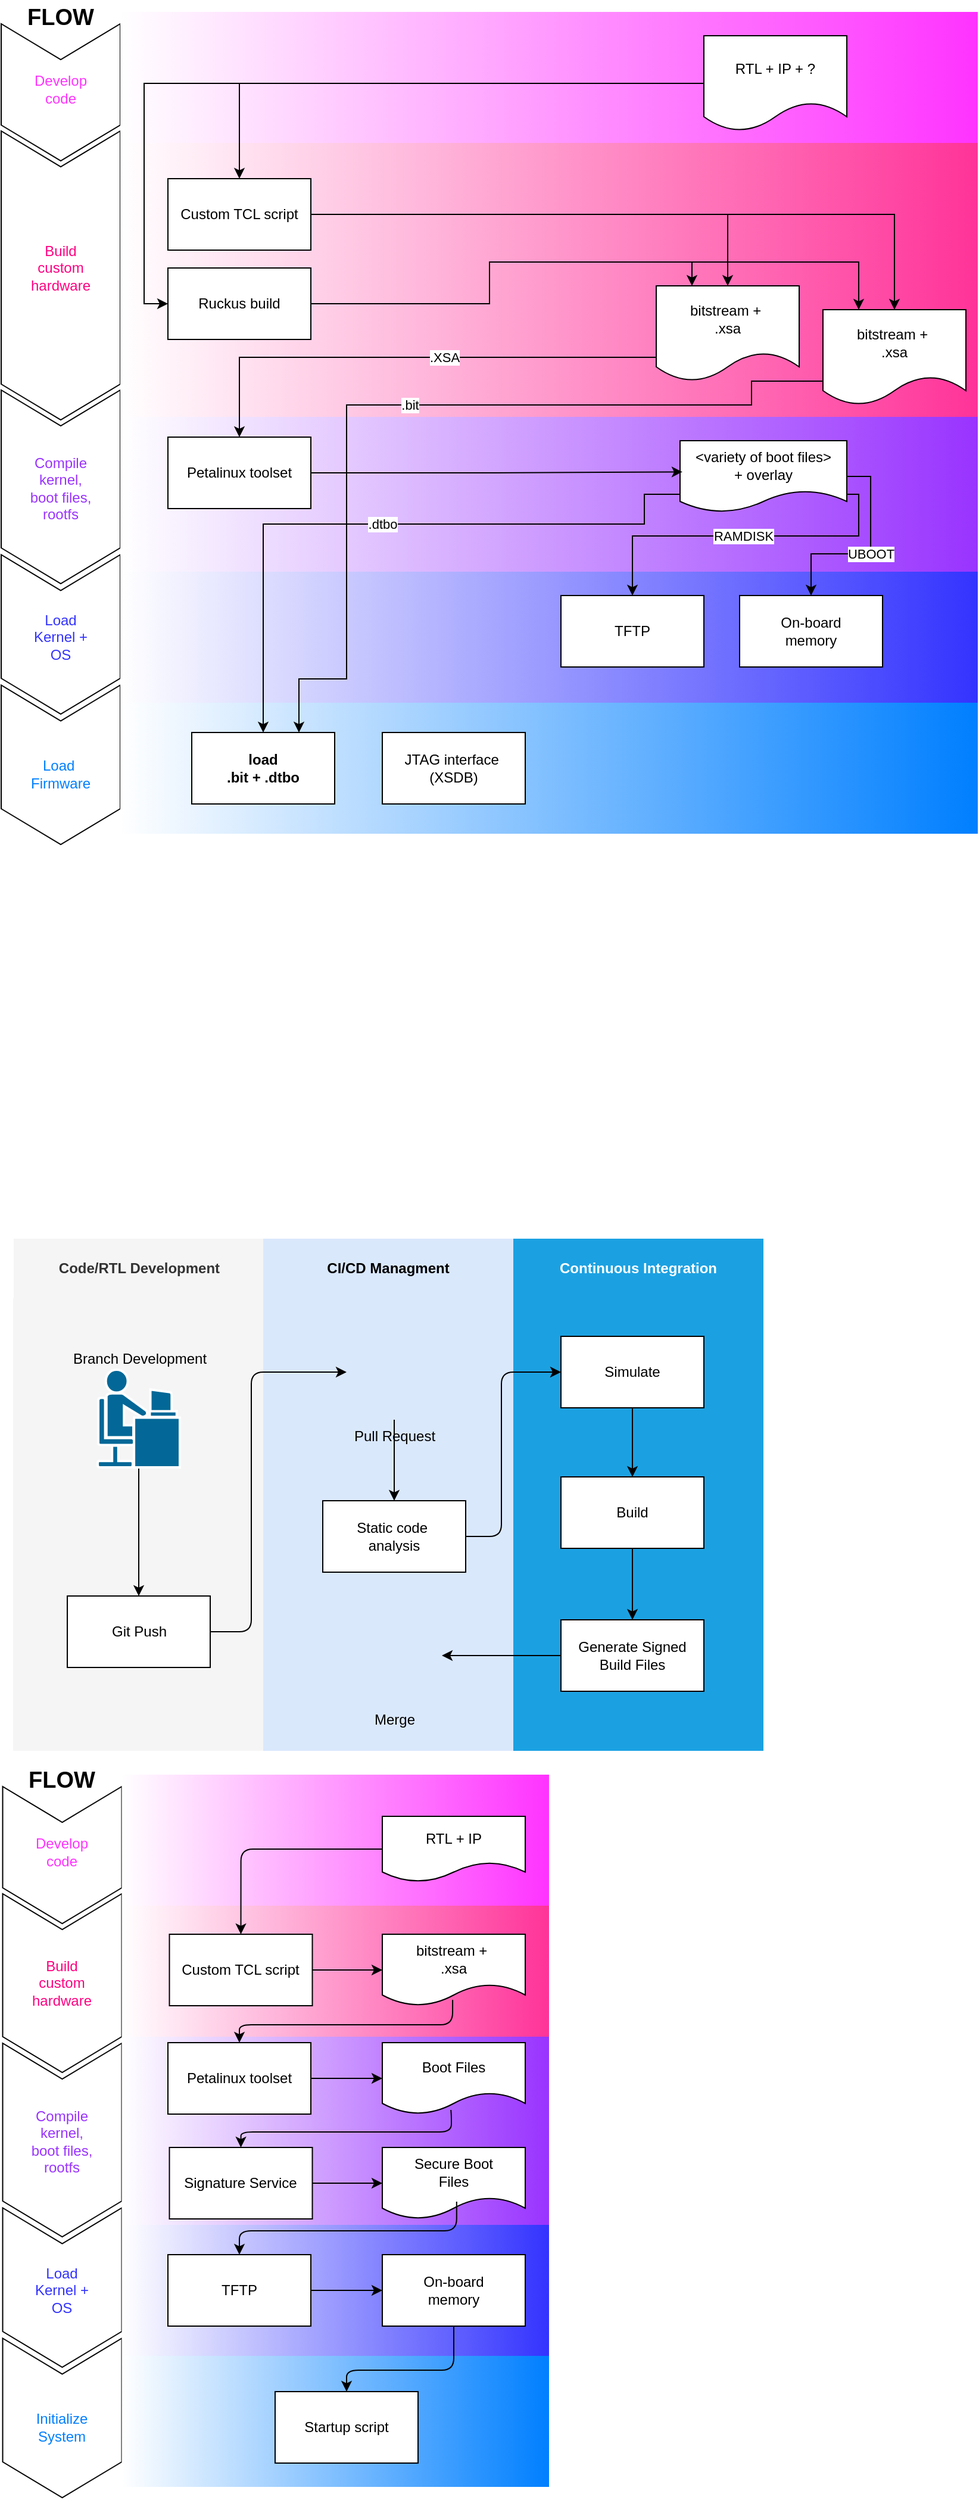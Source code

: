 <mxfile version="24.8.2">
  <diagram name="Page-1" id="jkTnrf1hcXUYRnUcnkUI">
    <mxGraphModel dx="1434" dy="710" grid="1" gridSize="10" guides="1" tooltips="1" connect="1" arrows="1" fold="1" page="1" pageScale="1" pageWidth="850" pageHeight="1100" math="0" shadow="0">
      <root>
        <mxCell id="0" />
        <mxCell id="1" parent="0" />
        <mxCell id="wwevCz0hIXom0JgIHtUH-12" value="" style="rounded=0;whiteSpace=wrap;html=1;fillColor=#1ba1e2;strokeColor=none;fontColor=#ffffff;" vertex="1" parent="1">
          <mxGeometry x="440" y="1160" width="210" height="380" as="geometry" />
        </mxCell>
        <mxCell id="wwevCz0hIXom0JgIHtUH-11" value="" style="rounded=0;whiteSpace=wrap;html=1;fillColor=#f5f5f5;strokeColor=none;fontColor=#333333;" vertex="1" parent="1">
          <mxGeometry x="20" y="1160" width="210" height="380" as="geometry" />
        </mxCell>
        <mxCell id="wwevCz0hIXom0JgIHtUH-10" value="" style="rounded=0;whiteSpace=wrap;html=1;fillColor=#dae8fc;strokeColor=none;labelBackgroundColor=none;" vertex="1" parent="1">
          <mxGeometry x="230" y="1160" width="210" height="380" as="geometry" />
        </mxCell>
        <mxCell id="O5JY3oBckZdId0-_beoQ-19" value="" style="html=1;shadow=0;dashed=0;align=center;verticalAlign=middle;shape=mxgraph.arrows2.arrow;dy=0;dx=30;notch=30;rotation=90;" parent="1" vertex="1">
          <mxGeometry x="-6.87" y="662.13" width="133.75" height="100" as="geometry" />
        </mxCell>
        <mxCell id="O5JY3oBckZdId0-_beoQ-18" value="" style="html=1;shadow=0;dashed=0;align=center;verticalAlign=middle;shape=mxgraph.arrows2.arrow;dy=0;dx=30;notch=30;rotation=90;" parent="1" vertex="1">
          <mxGeometry x="-6.87" y="552.63" width="133.75" height="100" as="geometry" />
        </mxCell>
        <mxCell id="O5JY3oBckZdId0-_beoQ-17" value="" style="html=1;shadow=0;dashed=0;align=center;verticalAlign=middle;shape=mxgraph.arrows2.arrow;dy=0;dx=30;notch=30;rotation=90;" parent="1" vertex="1">
          <mxGeometry x="-21.25" y="428.75" width="162.5" height="100" as="geometry" />
        </mxCell>
        <mxCell id="O5JY3oBckZdId0-_beoQ-16" value="" style="html=1;shadow=0;dashed=0;align=center;verticalAlign=middle;shape=mxgraph.arrows2.arrow;dy=0;dx=30;notch=30;rotation=90;" parent="1" vertex="1">
          <mxGeometry x="-61.25" y="251.25" width="242.5" height="100" as="geometry" />
        </mxCell>
        <mxCell id="O5JY3oBckZdId0-_beoQ-15" value="" style="html=1;shadow=0;dashed=0;align=center;verticalAlign=middle;shape=mxgraph.arrows2.arrow;dy=0;dx=30;notch=30;rotation=90;" parent="1" vertex="1">
          <mxGeometry x="2.5" y="97.5" width="115" height="100" as="geometry" />
        </mxCell>
        <mxCell id="O5JY3oBckZdId0-_beoQ-9" value="" style="rounded=0;whiteSpace=wrap;html=1;gradientColor=#007FFF;gradientDirection=east;fillColor=#FFFFFF;strokeColor=none;" parent="1" vertex="1">
          <mxGeometry x="110" y="660" width="720" height="110" as="geometry" />
        </mxCell>
        <mxCell id="O5JY3oBckZdId0-_beoQ-8" value="" style="rounded=0;whiteSpace=wrap;html=1;gradientColor=#3333FF;gradientDirection=east;fillColor=#FFFFFF;strokeColor=none;" parent="1" vertex="1">
          <mxGeometry x="110" y="550" width="720" height="110" as="geometry" />
        </mxCell>
        <mxCell id="O5JY3oBckZdId0-_beoQ-7" value="" style="rounded=0;whiteSpace=wrap;html=1;gradientColor=#9933FF;gradientDirection=east;fillColor=#FFFFFF;strokeColor=none;" parent="1" vertex="1">
          <mxGeometry x="110" y="420" width="720" height="130" as="geometry" />
        </mxCell>
        <mxCell id="O5JY3oBckZdId0-_beoQ-6" value="" style="rounded=0;whiteSpace=wrap;html=1;gradientColor=#FF3399;gradientDirection=east;fillColor=#FFFFFF;strokeColor=none;" parent="1" vertex="1">
          <mxGeometry x="110" y="190" width="720" height="230" as="geometry" />
        </mxCell>
        <mxCell id="O5JY3oBckZdId0-_beoQ-5" value="" style="rounded=0;whiteSpace=wrap;html=1;gradientColor=#FF33FF;gradientDirection=east;fillColor=#FFFFFF;strokeColor=none;" parent="1" vertex="1">
          <mxGeometry x="110" y="80" width="720" height="110" as="geometry" />
        </mxCell>
        <mxCell id="eC0FLrHpZ54EoirQ7ySq-4" style="edgeStyle=orthogonalEdgeStyle;rounded=0;orthogonalLoop=1;jettySize=auto;html=1;exitX=1;exitY=0.5;exitDx=0;exitDy=0;entryX=0.25;entryY=0;entryDx=0;entryDy=0;" parent="1" source="eC0FLrHpZ54EoirQ7ySq-1" target="eC0FLrHpZ54EoirQ7ySq-3" edge="1">
          <mxGeometry relative="1" as="geometry">
            <Array as="points">
              <mxPoint x="420" y="325" />
              <mxPoint x="420" y="290" />
              <mxPoint x="590" y="290" />
            </Array>
          </mxGeometry>
        </mxCell>
        <mxCell id="eC0FLrHpZ54EoirQ7ySq-1" value="Ruckus build" style="rounded=0;whiteSpace=wrap;html=1;" parent="1" vertex="1">
          <mxGeometry x="150" y="295" width="120" height="60" as="geometry" />
        </mxCell>
        <mxCell id="eC0FLrHpZ54EoirQ7ySq-5" style="edgeStyle=orthogonalEdgeStyle;rounded=0;orthogonalLoop=1;jettySize=auto;html=1;exitX=1;exitY=0.5;exitDx=0;exitDy=0;entryX=0.5;entryY=0;entryDx=0;entryDy=0;" parent="1" source="eC0FLrHpZ54EoirQ7ySq-2" target="eC0FLrHpZ54EoirQ7ySq-3" edge="1">
          <mxGeometry relative="1" as="geometry">
            <mxPoint x="670.0" y="280" as="targetPoint" />
            <mxPoint x="220" y="250" as="sourcePoint" />
          </mxGeometry>
        </mxCell>
        <mxCell id="eC0FLrHpZ54EoirQ7ySq-2" value="Custom TCL script" style="rounded=0;whiteSpace=wrap;html=1;" parent="1" vertex="1">
          <mxGeometry x="150" y="220" width="120" height="60" as="geometry" />
        </mxCell>
        <mxCell id="eC0FLrHpZ54EoirQ7ySq-21" value=".XSA" style="edgeStyle=orthogonalEdgeStyle;rounded=0;orthogonalLoop=1;jettySize=auto;html=1;exitX=0;exitY=0.5;exitDx=0;exitDy=0;entryX=0.5;entryY=0;entryDx=0;entryDy=0;" parent="1" source="eC0FLrHpZ54EoirQ7ySq-3" target="eC0FLrHpZ54EoirQ7ySq-18" edge="1">
          <mxGeometry relative="1" as="geometry">
            <Array as="points">
              <mxPoint x="580" y="350" />
              <mxPoint x="580" y="370" />
              <mxPoint x="210" y="370" />
            </Array>
          </mxGeometry>
        </mxCell>
        <mxCell id="eC0FLrHpZ54EoirQ7ySq-23" value=".bit" style="edgeStyle=orthogonalEdgeStyle;rounded=0;orthogonalLoop=1;jettySize=auto;html=1;entryX=0.75;entryY=0;entryDx=0;entryDy=0;exitX=0;exitY=0.75;exitDx=0;exitDy=0;" parent="1" source="O5JY3oBckZdId0-_beoQ-1" target="eC0FLrHpZ54EoirQ7ySq-7" edge="1">
          <mxGeometry relative="1" as="geometry">
            <Array as="points">
              <mxPoint x="640" y="390" />
              <mxPoint x="640" y="410" />
              <mxPoint x="300" y="410" />
              <mxPoint x="300" y="640" />
              <mxPoint x="260" y="640" />
            </Array>
            <mxPoint x="500" y="360" as="sourcePoint" />
          </mxGeometry>
        </mxCell>
        <mxCell id="eC0FLrHpZ54EoirQ7ySq-3" value="bitstream +&amp;nbsp;&lt;br&gt;.xsa" style="shape=document;whiteSpace=wrap;html=1;boundedLbl=1;" parent="1" vertex="1">
          <mxGeometry x="560" y="310" width="120" height="80" as="geometry" />
        </mxCell>
        <mxCell id="eC0FLrHpZ54EoirQ7ySq-7" value="load &lt;br&gt;.bit + .dtbo" style="rounded=0;whiteSpace=wrap;html=1;fontStyle=1" parent="1" vertex="1">
          <mxGeometry x="170" y="685" width="120" height="60" as="geometry" />
        </mxCell>
        <mxCell id="eC0FLrHpZ54EoirQ7ySq-8" value="TFTP" style="rounded=0;whiteSpace=wrap;html=1;" parent="1" vertex="1">
          <mxGeometry x="480" y="570" width="120" height="60" as="geometry" />
        </mxCell>
        <mxCell id="eC0FLrHpZ54EoirQ7ySq-11" value="On-board&lt;br&gt;memory" style="rounded=0;whiteSpace=wrap;html=1;" parent="1" vertex="1">
          <mxGeometry x="630" y="570" width="120" height="60" as="geometry" />
        </mxCell>
        <mxCell id="eC0FLrHpZ54EoirQ7ySq-12" value="Build custom&lt;div&gt;hardware&lt;/div&gt;" style="text;html=1;align=center;verticalAlign=middle;whiteSpace=wrap;rounded=0;fontColor=#FF0080;" parent="1" vertex="1">
          <mxGeometry x="30.01" y="270" width="60" height="50" as="geometry" />
        </mxCell>
        <mxCell id="eC0FLrHpZ54EoirQ7ySq-13" value="Load Kernel + OS" style="text;html=1;align=center;verticalAlign=middle;whiteSpace=wrap;rounded=0;fontColor=#3333FF;" parent="1" vertex="1">
          <mxGeometry x="30.01" y="580" width="60" height="50" as="geometry" />
        </mxCell>
        <mxCell id="eC0FLrHpZ54EoirQ7ySq-14" value="Compile&lt;br&gt;kernel, boot files, rootfs" style="text;html=1;align=center;verticalAlign=middle;whiteSpace=wrap;rounded=0;fontColor=#9933FF;" parent="1" vertex="1">
          <mxGeometry x="30" y="450" width="60" height="60" as="geometry" />
        </mxCell>
        <mxCell id="eC0FLrHpZ54EoirQ7ySq-15" value="Load&amp;nbsp;&lt;br&gt;Firmware" style="text;html=1;align=center;verticalAlign=middle;whiteSpace=wrap;rounded=0;fontColor=#007FFF;" parent="1" vertex="1">
          <mxGeometry x="30.01" y="695" width="60" height="50" as="geometry" />
        </mxCell>
        <mxCell id="eC0FLrHpZ54EoirQ7ySq-17" value="JTAG interface&amp;nbsp;&lt;br&gt;(XSDB)" style="rounded=0;whiteSpace=wrap;html=1;" parent="1" vertex="1">
          <mxGeometry x="330" y="685" width="120" height="60" as="geometry" />
        </mxCell>
        <mxCell id="eC0FLrHpZ54EoirQ7ySq-18" value="Petalinux toolset" style="rounded=0;whiteSpace=wrap;html=1;" parent="1" vertex="1">
          <mxGeometry x="150" y="437" width="120" height="60" as="geometry" />
        </mxCell>
        <mxCell id="eC0FLrHpZ54EoirQ7ySq-22" value=".dtbo" style="edgeStyle=orthogonalEdgeStyle;rounded=0;orthogonalLoop=1;jettySize=auto;html=1;exitX=0;exitY=0.75;exitDx=0;exitDy=0;" parent="1" source="eC0FLrHpZ54EoirQ7ySq-19" target="eC0FLrHpZ54EoirQ7ySq-7" edge="1">
          <mxGeometry relative="1" as="geometry">
            <Array as="points">
              <mxPoint x="550" y="485" />
              <mxPoint x="550" y="510" />
              <mxPoint x="230" y="510" />
            </Array>
          </mxGeometry>
        </mxCell>
        <mxCell id="eC0FLrHpZ54EoirQ7ySq-24" value="UBOOT" style="edgeStyle=orthogonalEdgeStyle;rounded=0;orthogonalLoop=1;jettySize=auto;html=1;exitX=1;exitY=0.5;exitDx=0;exitDy=0;entryX=0.5;entryY=0;entryDx=0;entryDy=0;" parent="1" source="eC0FLrHpZ54EoirQ7ySq-19" target="eC0FLrHpZ54EoirQ7ySq-11" edge="1">
          <mxGeometry relative="1" as="geometry" />
        </mxCell>
        <mxCell id="eC0FLrHpZ54EoirQ7ySq-25" value="RAMDISK" style="edgeStyle=orthogonalEdgeStyle;rounded=0;orthogonalLoop=1;jettySize=auto;html=1;exitX=1;exitY=0.75;exitDx=0;exitDy=0;" parent="1" source="eC0FLrHpZ54EoirQ7ySq-19" target="eC0FLrHpZ54EoirQ7ySq-8" edge="1">
          <mxGeometry x="-0.001" relative="1" as="geometry">
            <Array as="points">
              <mxPoint x="730" y="485" />
              <mxPoint x="730" y="520" />
              <mxPoint x="540" y="520" />
            </Array>
            <mxPoint as="offset" />
          </mxGeometry>
        </mxCell>
        <mxCell id="eC0FLrHpZ54EoirQ7ySq-19" value="&amp;lt;variety of boot files&amp;gt;&lt;br&gt;+ overlay" style="shape=document;whiteSpace=wrap;html=1;boundedLbl=1;" parent="1" vertex="1">
          <mxGeometry x="580" y="440" width="140" height="60" as="geometry" />
        </mxCell>
        <mxCell id="eC0FLrHpZ54EoirQ7ySq-20" style="edgeStyle=orthogonalEdgeStyle;rounded=0;orthogonalLoop=1;jettySize=auto;html=1;exitX=1;exitY=0.5;exitDx=0;exitDy=0;entryX=0.014;entryY=0.437;entryDx=0;entryDy=0;entryPerimeter=0;" parent="1" source="eC0FLrHpZ54EoirQ7ySq-18" target="eC0FLrHpZ54EoirQ7ySq-19" edge="1">
          <mxGeometry relative="1" as="geometry" />
        </mxCell>
        <mxCell id="eC0FLrHpZ54EoirQ7ySq-27" style="edgeStyle=orthogonalEdgeStyle;rounded=0;orthogonalLoop=1;jettySize=auto;html=1;exitX=0;exitY=0.5;exitDx=0;exitDy=0;entryX=0.5;entryY=0;entryDx=0;entryDy=0;" parent="1" source="eC0FLrHpZ54EoirQ7ySq-26" target="eC0FLrHpZ54EoirQ7ySq-2" edge="1">
          <mxGeometry relative="1" as="geometry" />
        </mxCell>
        <mxCell id="8PRklOMKlTVBx4SeegPn-1" style="edgeStyle=orthogonalEdgeStyle;rounded=0;orthogonalLoop=1;jettySize=auto;html=1;exitX=0;exitY=0.5;exitDx=0;exitDy=0;entryX=0;entryY=0.5;entryDx=0;entryDy=0;" parent="1" source="eC0FLrHpZ54EoirQ7ySq-26" target="eC0FLrHpZ54EoirQ7ySq-1" edge="1">
          <mxGeometry relative="1" as="geometry" />
        </mxCell>
        <mxCell id="eC0FLrHpZ54EoirQ7ySq-26" value="RTL + IP + ?" style="shape=document;whiteSpace=wrap;html=1;boundedLbl=1;" parent="1" vertex="1">
          <mxGeometry x="600" y="100" width="120" height="80" as="geometry" />
        </mxCell>
        <mxCell id="eC0FLrHpZ54EoirQ7ySq-28" value="Develop code" style="text;html=1;align=center;verticalAlign=middle;whiteSpace=wrap;rounded=0;fontColor=#FF33FF;" parent="1" vertex="1">
          <mxGeometry x="30" y="130" width="60" height="30" as="geometry" />
        </mxCell>
        <mxCell id="O5JY3oBckZdId0-_beoQ-1" value="bitstream +&amp;nbsp;&lt;br&gt;.xsa" style="shape=document;whiteSpace=wrap;html=1;boundedLbl=1;" parent="1" vertex="1">
          <mxGeometry x="700" y="330" width="120" height="80" as="geometry" />
        </mxCell>
        <mxCell id="O5JY3oBckZdId0-_beoQ-2" style="edgeStyle=orthogonalEdgeStyle;rounded=0;orthogonalLoop=1;jettySize=auto;html=1;exitX=1;exitY=0.5;exitDx=0;exitDy=0;" parent="1" source="eC0FLrHpZ54EoirQ7ySq-2" target="O5JY3oBckZdId0-_beoQ-1" edge="1">
          <mxGeometry relative="1" as="geometry">
            <mxPoint x="630" y="320" as="targetPoint" />
            <mxPoint x="280" y="260" as="sourcePoint" />
          </mxGeometry>
        </mxCell>
        <mxCell id="O5JY3oBckZdId0-_beoQ-3" style="edgeStyle=orthogonalEdgeStyle;rounded=0;orthogonalLoop=1;jettySize=auto;html=1;exitX=1;exitY=0.5;exitDx=0;exitDy=0;entryX=0.25;entryY=0;entryDx=0;entryDy=0;" parent="1" source="eC0FLrHpZ54EoirQ7ySq-1" target="O5JY3oBckZdId0-_beoQ-1" edge="1">
          <mxGeometry relative="1" as="geometry">
            <mxPoint x="280" y="335" as="sourcePoint" />
            <mxPoint x="600" y="320" as="targetPoint" />
            <Array as="points">
              <mxPoint x="420" y="325" />
              <mxPoint x="420" y="290" />
              <mxPoint x="730" y="290" />
            </Array>
          </mxGeometry>
        </mxCell>
        <mxCell id="O5JY3oBckZdId0-_beoQ-4" value="&lt;b&gt;&lt;font style=&quot;font-size: 19px;&quot;&gt;FLOW&lt;/font&gt;&lt;/b&gt;" style="text;html=1;align=center;verticalAlign=middle;whiteSpace=wrap;rounded=0;" parent="1" vertex="1">
          <mxGeometry x="30.01" y="70" width="60" height="30" as="geometry" />
        </mxCell>
        <mxCell id="wwevCz0hIXom0JgIHtUH-17" style="edgeStyle=orthogonalEdgeStyle;rounded=0;orthogonalLoop=1;jettySize=auto;html=1;exitX=0.5;exitY=1;exitDx=0;exitDy=0;exitPerimeter=0;" edge="1" parent="1" source="wwevCz0hIXom0JgIHtUH-1" target="wwevCz0hIXom0JgIHtUH-4">
          <mxGeometry relative="1" as="geometry" />
        </mxCell>
        <mxCell id="wwevCz0hIXom0JgIHtUH-1" value="Branch Development" style="shape=mxgraph.cisco.people.androgenous_person;html=1;pointerEvents=1;dashed=0;fillColor=#036897;strokeColor=#ffffff;strokeWidth=2;verticalLabelPosition=top;verticalAlign=bottom;align=center;outlineConnect=0;labelPosition=center;" vertex="1" parent="1">
          <mxGeometry x="91" y="1220" width="69" height="82" as="geometry" />
        </mxCell>
        <mxCell id="wwevCz0hIXom0JgIHtUH-18" style="edgeStyle=orthogonalEdgeStyle;rounded=1;orthogonalLoop=1;jettySize=auto;html=1;exitX=1;exitY=0.5;exitDx=0;exitDy=0;entryX=0;entryY=0.5;entryDx=0;entryDy=0;curved=0;" edge="1" parent="1" source="wwevCz0hIXom0JgIHtUH-4" target="wwevCz0hIXom0JgIHtUH-5">
          <mxGeometry relative="1" as="geometry">
            <Array as="points">
              <mxPoint x="220" y="1440" />
              <mxPoint x="220" y="1222" />
            </Array>
          </mxGeometry>
        </mxCell>
        <mxCell id="wwevCz0hIXom0JgIHtUH-4" value="Git Push" style="rounded=0;whiteSpace=wrap;html=1;" vertex="1" parent="1">
          <mxGeometry x="65.5" y="1410" width="120" height="60" as="geometry" />
        </mxCell>
        <mxCell id="wwevCz0hIXom0JgIHtUH-23" style="edgeStyle=orthogonalEdgeStyle;rounded=0;orthogonalLoop=1;jettySize=auto;html=1;exitX=0.5;exitY=1;exitDx=0;exitDy=0;entryX=0.5;entryY=0;entryDx=0;entryDy=0;" edge="1" parent="1" source="wwevCz0hIXom0JgIHtUH-5" target="wwevCz0hIXom0JgIHtUH-6">
          <mxGeometry relative="1" as="geometry" />
        </mxCell>
        <mxCell id="wwevCz0hIXom0JgIHtUH-5" value="Pull Request" style="shape=image;html=1;verticalAlign=top;verticalLabelPosition=bottom;labelBackgroundColor=none;imageAspect=0;aspect=fixed;image=https://cdn1.iconfinder.com/data/icons/ionicons-sharp-vol-1/512/git-pull-request-sharp-128.png" vertex="1" parent="1">
          <mxGeometry x="300" y="1182" width="80" height="80" as="geometry" />
        </mxCell>
        <mxCell id="wwevCz0hIXom0JgIHtUH-20" style="edgeStyle=orthogonalEdgeStyle;rounded=1;orthogonalLoop=1;jettySize=auto;html=1;exitX=1;exitY=0.5;exitDx=0;exitDy=0;curved=0;entryX=0;entryY=0.5;entryDx=0;entryDy=0;" edge="1" parent="1" source="wwevCz0hIXom0JgIHtUH-6" target="wwevCz0hIXom0JgIHtUH-7">
          <mxGeometry relative="1" as="geometry">
            <Array as="points">
              <mxPoint x="430" y="1360" />
              <mxPoint x="430" y="1222" />
            </Array>
          </mxGeometry>
        </mxCell>
        <mxCell id="wwevCz0hIXom0JgIHtUH-6" value="Static code&amp;nbsp;&lt;br&gt;analysis" style="rounded=0;whiteSpace=wrap;html=1;" vertex="1" parent="1">
          <mxGeometry x="280" y="1330" width="120" height="60" as="geometry" />
        </mxCell>
        <mxCell id="wwevCz0hIXom0JgIHtUH-21" style="edgeStyle=orthogonalEdgeStyle;rounded=0;orthogonalLoop=1;jettySize=auto;html=1;exitX=0.5;exitY=1;exitDx=0;exitDy=0;entryX=0.5;entryY=0;entryDx=0;entryDy=0;" edge="1" parent="1" source="wwevCz0hIXom0JgIHtUH-7" target="wwevCz0hIXom0JgIHtUH-8">
          <mxGeometry relative="1" as="geometry" />
        </mxCell>
        <mxCell id="wwevCz0hIXom0JgIHtUH-7" value="Simulate" style="rounded=0;whiteSpace=wrap;html=1;" vertex="1" parent="1">
          <mxGeometry x="480" y="1192" width="120" height="60" as="geometry" />
        </mxCell>
        <mxCell id="wwevCz0hIXom0JgIHtUH-22" style="edgeStyle=orthogonalEdgeStyle;rounded=0;orthogonalLoop=1;jettySize=auto;html=1;exitX=0.5;exitY=1;exitDx=0;exitDy=0;entryX=0.5;entryY=0;entryDx=0;entryDy=0;" edge="1" parent="1" source="wwevCz0hIXom0JgIHtUH-8" target="wwevCz0hIXom0JgIHtUH-9">
          <mxGeometry relative="1" as="geometry" />
        </mxCell>
        <mxCell id="wwevCz0hIXom0JgIHtUH-8" value="Build" style="rounded=0;whiteSpace=wrap;html=1;" vertex="1" parent="1">
          <mxGeometry x="480" y="1310" width="120" height="60" as="geometry" />
        </mxCell>
        <mxCell id="wwevCz0hIXom0JgIHtUH-24" style="edgeStyle=orthogonalEdgeStyle;rounded=0;orthogonalLoop=1;jettySize=auto;html=1;exitX=0;exitY=0.5;exitDx=0;exitDy=0;" edge="1" parent="1" source="wwevCz0hIXom0JgIHtUH-9" target="wwevCz0hIXom0JgIHtUH-13">
          <mxGeometry relative="1" as="geometry" />
        </mxCell>
        <mxCell id="wwevCz0hIXom0JgIHtUH-9" value="Generate Signed&lt;br&gt;Build Files" style="rounded=0;whiteSpace=wrap;html=1;" vertex="1" parent="1">
          <mxGeometry x="480" y="1430" width="120" height="60" as="geometry" />
        </mxCell>
        <mxCell id="wwevCz0hIXom0JgIHtUH-13" value="Merge" style="shape=image;html=1;verticalAlign=top;verticalLabelPosition=bottom;labelBackgroundColor=none;imageAspect=0;aspect=fixed;image=https://cdn0.iconfinder.com/data/icons/phosphor-regular-vol-3/256/git-merge-128.png" vertex="1" parent="1">
          <mxGeometry x="300" y="1420" width="80" height="80" as="geometry" />
        </mxCell>
        <mxCell id="wwevCz0hIXom0JgIHtUH-26" value="&lt;b&gt;Code/RTL Development&lt;/b&gt;" style="rounded=0;whiteSpace=wrap;html=1;fillColor=#f5f5f5;strokeColor=none;fontColor=#333333;" vertex="1" parent="1">
          <mxGeometry x="20.5" y="1110" width="210" height="50" as="geometry" />
        </mxCell>
        <mxCell id="wwevCz0hIXom0JgIHtUH-27" value="&lt;b&gt;CI/CD Managment&lt;/b&gt;" style="rounded=0;whiteSpace=wrap;html=1;fillColor=#dae8fc;strokeColor=none;" vertex="1" parent="1">
          <mxGeometry x="230" y="1110" width="210" height="50" as="geometry" />
        </mxCell>
        <mxCell id="wwevCz0hIXom0JgIHtUH-28" value="&lt;b&gt;Continuous Integration&lt;/b&gt;" style="rounded=0;whiteSpace=wrap;html=1;fillColor=#1ba1e2;strokeColor=none;fontColor=#ffffff;" vertex="1" parent="1">
          <mxGeometry x="440" y="1110" width="210" height="50" as="geometry" />
        </mxCell>
        <mxCell id="wwevCz0hIXom0JgIHtUH-29" value="" style="html=1;shadow=0;dashed=0;align=center;verticalAlign=middle;shape=mxgraph.arrows2.arrow;dy=0;dx=30;notch=30;rotation=90;" vertex="1" parent="1">
          <mxGeometry x="-5.62" y="2050.13" width="133.75" height="100" as="geometry" />
        </mxCell>
        <mxCell id="wwevCz0hIXom0JgIHtUH-30" value="" style="html=1;shadow=0;dashed=0;align=center;verticalAlign=middle;shape=mxgraph.arrows2.arrow;dy=0;dx=30;notch=30;rotation=90;" vertex="1" parent="1">
          <mxGeometry x="-5.62" y="1940.63" width="133.75" height="100" as="geometry" />
        </mxCell>
        <mxCell id="wwevCz0hIXom0JgIHtUH-31" value="" style="html=1;shadow=0;dashed=0;align=center;verticalAlign=middle;shape=mxgraph.arrows2.arrow;dy=0;dx=30;notch=30;rotation=90;" vertex="1" parent="1">
          <mxGeometry x="-20" y="1816.75" width="162.5" height="100" as="geometry" />
        </mxCell>
        <mxCell id="wwevCz0hIXom0JgIHtUH-32" value="" style="html=1;shadow=0;dashed=0;align=center;verticalAlign=middle;shape=mxgraph.arrows2.arrow;dy=0;dx=30;notch=30;rotation=90;" vertex="1" parent="1">
          <mxGeometry x="-13.75" y="1685" width="150" height="100" as="geometry" />
        </mxCell>
        <mxCell id="wwevCz0hIXom0JgIHtUH-33" value="" style="html=1;shadow=0;dashed=0;align=center;verticalAlign=middle;shape=mxgraph.arrows2.arrow;dy=0;dx=30;notch=30;rotation=90;" vertex="1" parent="1">
          <mxGeometry x="3.75" y="1577.5" width="115" height="100" as="geometry" />
        </mxCell>
        <mxCell id="wwevCz0hIXom0JgIHtUH-34" value="" style="rounded=0;whiteSpace=wrap;html=1;gradientColor=#007FFF;gradientDirection=east;fillColor=#FFFFFF;strokeColor=none;" vertex="1" parent="1">
          <mxGeometry x="111.25" y="2048" width="358.75" height="110" as="geometry" />
        </mxCell>
        <mxCell id="wwevCz0hIXom0JgIHtUH-35" value="" style="rounded=0;whiteSpace=wrap;html=1;gradientColor=#3333FF;gradientDirection=east;fillColor=#FFFFFF;strokeColor=none;" vertex="1" parent="1">
          <mxGeometry x="111.25" y="1938" width="358.75" height="110" as="geometry" />
        </mxCell>
        <mxCell id="wwevCz0hIXom0JgIHtUH-36" value="" style="rounded=0;whiteSpace=wrap;html=1;gradientColor=#9933FF;gradientDirection=east;fillColor=#FFFFFF;strokeColor=none;" vertex="1" parent="1">
          <mxGeometry x="111.25" y="1780" width="358.75" height="158" as="geometry" />
        </mxCell>
        <mxCell id="wwevCz0hIXom0JgIHtUH-37" value="" style="rounded=0;whiteSpace=wrap;html=1;gradientColor=#FF3399;gradientDirection=east;fillColor=#FFFFFF;strokeColor=none;" vertex="1" parent="1">
          <mxGeometry x="111.25" y="1670" width="358.75" height="110" as="geometry" />
        </mxCell>
        <mxCell id="wwevCz0hIXom0JgIHtUH-38" value="" style="rounded=0;whiteSpace=wrap;html=1;gradientColor=#FF33FF;gradientDirection=east;fillColor=#FFFFFF;strokeColor=none;" vertex="1" parent="1">
          <mxGeometry x="111.25" y="1560" width="358.75" height="110" as="geometry" />
        </mxCell>
        <mxCell id="wwevCz0hIXom0JgIHtUH-41" style="edgeStyle=orthogonalEdgeStyle;rounded=0;orthogonalLoop=1;jettySize=auto;html=1;exitX=1;exitY=0.5;exitDx=0;exitDy=0;entryX=0;entryY=0.5;entryDx=0;entryDy=0;" edge="1" parent="1" source="wwevCz0hIXom0JgIHtUH-42" target="wwevCz0hIXom0JgIHtUH-64">
          <mxGeometry relative="1" as="geometry">
            <mxPoint x="621.25" y="1790" as="targetPoint" />
            <mxPoint x="221.25" y="1730" as="sourcePoint" />
          </mxGeometry>
        </mxCell>
        <mxCell id="wwevCz0hIXom0JgIHtUH-42" value="Custom TCL script" style="rounded=0;whiteSpace=wrap;html=1;" vertex="1" parent="1">
          <mxGeometry x="151.25" y="1694" width="120" height="60" as="geometry" />
        </mxCell>
        <mxCell id="wwevCz0hIXom0JgIHtUH-43" value="" style="edgeStyle=orthogonalEdgeStyle;rounded=1;orthogonalLoop=1;jettySize=auto;html=1;entryX=0.5;entryY=0;entryDx=0;entryDy=0;exitX=0.492;exitY=0.919;exitDx=0;exitDy=0;exitPerimeter=0;curved=0;" edge="1" parent="1" source="wwevCz0hIXom0JgIHtUH-64" target="wwevCz0hIXom0JgIHtUH-54">
          <mxGeometry relative="1" as="geometry">
            <Array as="points">
              <mxPoint x="389" y="1770" />
              <mxPoint x="210" y="1770" />
            </Array>
            <mxPoint x="561" y="1830" as="sourcePoint" />
          </mxGeometry>
        </mxCell>
        <mxCell id="wwevCz0hIXom0JgIHtUH-46" value="&lt;span style=&quot;font-weight: normal;&quot;&gt;Startup script&lt;/span&gt;" style="rounded=0;whiteSpace=wrap;html=1;fontStyle=1" vertex="1" parent="1">
          <mxGeometry x="240" y="2078" width="120" height="60" as="geometry" />
        </mxCell>
        <mxCell id="wwevCz0hIXom0JgIHtUH-73" style="edgeStyle=orthogonalEdgeStyle;rounded=0;orthogonalLoop=1;jettySize=auto;html=1;exitX=1;exitY=0.5;exitDx=0;exitDy=0;" edge="1" parent="1" source="wwevCz0hIXom0JgIHtUH-47" target="wwevCz0hIXom0JgIHtUH-48">
          <mxGeometry relative="1" as="geometry" />
        </mxCell>
        <mxCell id="wwevCz0hIXom0JgIHtUH-47" value="TFTP" style="rounded=0;whiteSpace=wrap;html=1;" vertex="1" parent="1">
          <mxGeometry x="150" y="1963" width="120" height="60" as="geometry" />
        </mxCell>
        <mxCell id="wwevCz0hIXom0JgIHtUH-74" style="edgeStyle=orthogonalEdgeStyle;rounded=1;orthogonalLoop=1;jettySize=auto;html=1;exitX=0.5;exitY=1;exitDx=0;exitDy=0;curved=0;" edge="1" parent="1" source="wwevCz0hIXom0JgIHtUH-48" target="wwevCz0hIXom0JgIHtUH-46">
          <mxGeometry relative="1" as="geometry">
            <Array as="points">
              <mxPoint x="390" y="2060" />
              <mxPoint x="300" y="2060" />
            </Array>
          </mxGeometry>
        </mxCell>
        <mxCell id="wwevCz0hIXom0JgIHtUH-48" value="On-board&lt;br&gt;memory" style="rounded=0;whiteSpace=wrap;html=1;" vertex="1" parent="1">
          <mxGeometry x="330" y="1963" width="120" height="60" as="geometry" />
        </mxCell>
        <mxCell id="wwevCz0hIXom0JgIHtUH-49" value="Build custom&lt;div&gt;hardware&lt;/div&gt;" style="text;html=1;align=center;verticalAlign=middle;whiteSpace=wrap;rounded=0;fontColor=#FF0080;" vertex="1" parent="1">
          <mxGeometry x="31.26" y="1710" width="60" height="50" as="geometry" />
        </mxCell>
        <mxCell id="wwevCz0hIXom0JgIHtUH-50" value="Load Kernel + OS" style="text;html=1;align=center;verticalAlign=middle;whiteSpace=wrap;rounded=0;fontColor=#3333FF;" vertex="1" parent="1">
          <mxGeometry x="31.26" y="1968" width="60" height="50" as="geometry" />
        </mxCell>
        <mxCell id="wwevCz0hIXom0JgIHtUH-51" value="Compile&lt;br&gt;kernel, boot files, rootfs" style="text;html=1;align=center;verticalAlign=middle;whiteSpace=wrap;rounded=0;fontColor=#9933FF;" vertex="1" parent="1">
          <mxGeometry x="31.25" y="1838" width="60" height="60" as="geometry" />
        </mxCell>
        <mxCell id="wwevCz0hIXom0JgIHtUH-52" value="Initialize&lt;br&gt;System" style="text;html=1;align=center;verticalAlign=middle;whiteSpace=wrap;rounded=0;fontColor=#007FFF;" vertex="1" parent="1">
          <mxGeometry x="31.26" y="2083" width="60" height="50" as="geometry" />
        </mxCell>
        <mxCell id="wwevCz0hIXom0JgIHtUH-54" value="Petalinux toolset" style="rounded=0;whiteSpace=wrap;html=1;" vertex="1" parent="1">
          <mxGeometry x="150" y="1785" width="120" height="60" as="geometry" />
        </mxCell>
        <mxCell id="wwevCz0hIXom0JgIHtUH-58" value="Boot Files" style="shape=document;whiteSpace=wrap;html=1;boundedLbl=1;" vertex="1" parent="1">
          <mxGeometry x="330" y="1785" width="120" height="60" as="geometry" />
        </mxCell>
        <mxCell id="wwevCz0hIXom0JgIHtUH-59" style="edgeStyle=orthogonalEdgeStyle;rounded=0;orthogonalLoop=1;jettySize=auto;html=1;exitX=1;exitY=0.5;exitDx=0;exitDy=0;entryX=0;entryY=0.5;entryDx=0;entryDy=0;" edge="1" parent="1" source="wwevCz0hIXom0JgIHtUH-54" target="wwevCz0hIXom0JgIHtUH-58">
          <mxGeometry relative="1" as="geometry" />
        </mxCell>
        <mxCell id="wwevCz0hIXom0JgIHtUH-60" style="edgeStyle=orthogonalEdgeStyle;rounded=1;orthogonalLoop=1;jettySize=auto;html=1;exitX=0;exitY=0.5;exitDx=0;exitDy=0;entryX=0.5;entryY=0;entryDx=0;entryDy=0;curved=0;" edge="1" parent="1" source="wwevCz0hIXom0JgIHtUH-62" target="wwevCz0hIXom0JgIHtUH-42">
          <mxGeometry relative="1" as="geometry" />
        </mxCell>
        <mxCell id="wwevCz0hIXom0JgIHtUH-62" value="RTL + IP" style="shape=document;whiteSpace=wrap;html=1;boundedLbl=1;" vertex="1" parent="1">
          <mxGeometry x="330" y="1595" width="120" height="55" as="geometry" />
        </mxCell>
        <mxCell id="wwevCz0hIXom0JgIHtUH-63" value="Develop code" style="text;html=1;align=center;verticalAlign=middle;whiteSpace=wrap;rounded=0;fontColor=#FF33FF;" vertex="1" parent="1">
          <mxGeometry x="31.25" y="1610" width="60" height="30" as="geometry" />
        </mxCell>
        <mxCell id="wwevCz0hIXom0JgIHtUH-64" value="bitstream +&amp;nbsp;&lt;br&gt;.xsa" style="shape=document;whiteSpace=wrap;html=1;boundedLbl=1;" vertex="1" parent="1">
          <mxGeometry x="330" y="1694" width="120" height="60" as="geometry" />
        </mxCell>
        <mxCell id="wwevCz0hIXom0JgIHtUH-67" value="&lt;b&gt;&lt;font style=&quot;font-size: 19px;&quot;&gt;FLOW&lt;/font&gt;&lt;/b&gt;" style="text;html=1;align=center;verticalAlign=middle;whiteSpace=wrap;rounded=0;" vertex="1" parent="1">
          <mxGeometry x="31.26" y="1550" width="60" height="30" as="geometry" />
        </mxCell>
        <mxCell id="wwevCz0hIXom0JgIHtUH-71" style="edgeStyle=orthogonalEdgeStyle;rounded=0;orthogonalLoop=1;jettySize=auto;html=1;exitX=1;exitY=0.5;exitDx=0;exitDy=0;" edge="1" parent="1" source="wwevCz0hIXom0JgIHtUH-68" target="wwevCz0hIXom0JgIHtUH-70">
          <mxGeometry relative="1" as="geometry" />
        </mxCell>
        <mxCell id="wwevCz0hIXom0JgIHtUH-68" value="Signature Service" style="rounded=0;whiteSpace=wrap;html=1;" vertex="1" parent="1">
          <mxGeometry x="151.25" y="1873" width="120" height="60" as="geometry" />
        </mxCell>
        <mxCell id="wwevCz0hIXom0JgIHtUH-69" style="edgeStyle=orthogonalEdgeStyle;rounded=1;orthogonalLoop=1;jettySize=auto;html=1;exitX=0.5;exitY=0;exitDx=0;exitDy=0;startArrow=classic;startFill=1;endArrow=none;endFill=0;entryX=0.48;entryY=0.942;entryDx=0;entryDy=0;entryPerimeter=0;curved=0;" edge="1" parent="1" source="wwevCz0hIXom0JgIHtUH-68" target="wwevCz0hIXom0JgIHtUH-58">
          <mxGeometry relative="1" as="geometry">
            <Array as="points">
              <mxPoint x="211" y="1860" />
              <mxPoint x="388" y="1860" />
              <mxPoint x="388" y="1847" />
            </Array>
          </mxGeometry>
        </mxCell>
        <mxCell id="wwevCz0hIXom0JgIHtUH-70" value="Secure Boot&lt;br&gt;Files" style="shape=document;whiteSpace=wrap;html=1;boundedLbl=1;" vertex="1" parent="1">
          <mxGeometry x="330" y="1873" width="120" height="60" as="geometry" />
        </mxCell>
        <mxCell id="wwevCz0hIXom0JgIHtUH-72" style="edgeStyle=orthogonalEdgeStyle;rounded=1;orthogonalLoop=1;jettySize=auto;html=1;exitX=0.5;exitY=0;exitDx=0;exitDy=0;entryX=0.52;entryY=0.758;entryDx=0;entryDy=0;entryPerimeter=0;startArrow=classic;startFill=1;endArrow=none;endFill=0;curved=0;" edge="1" parent="1" source="wwevCz0hIXom0JgIHtUH-47" target="wwevCz0hIXom0JgIHtUH-70">
          <mxGeometry relative="1" as="geometry">
            <Array as="points">
              <mxPoint x="210" y="1943" />
              <mxPoint x="392" y="1943" />
            </Array>
          </mxGeometry>
        </mxCell>
      </root>
    </mxGraphModel>
  </diagram>
</mxfile>
